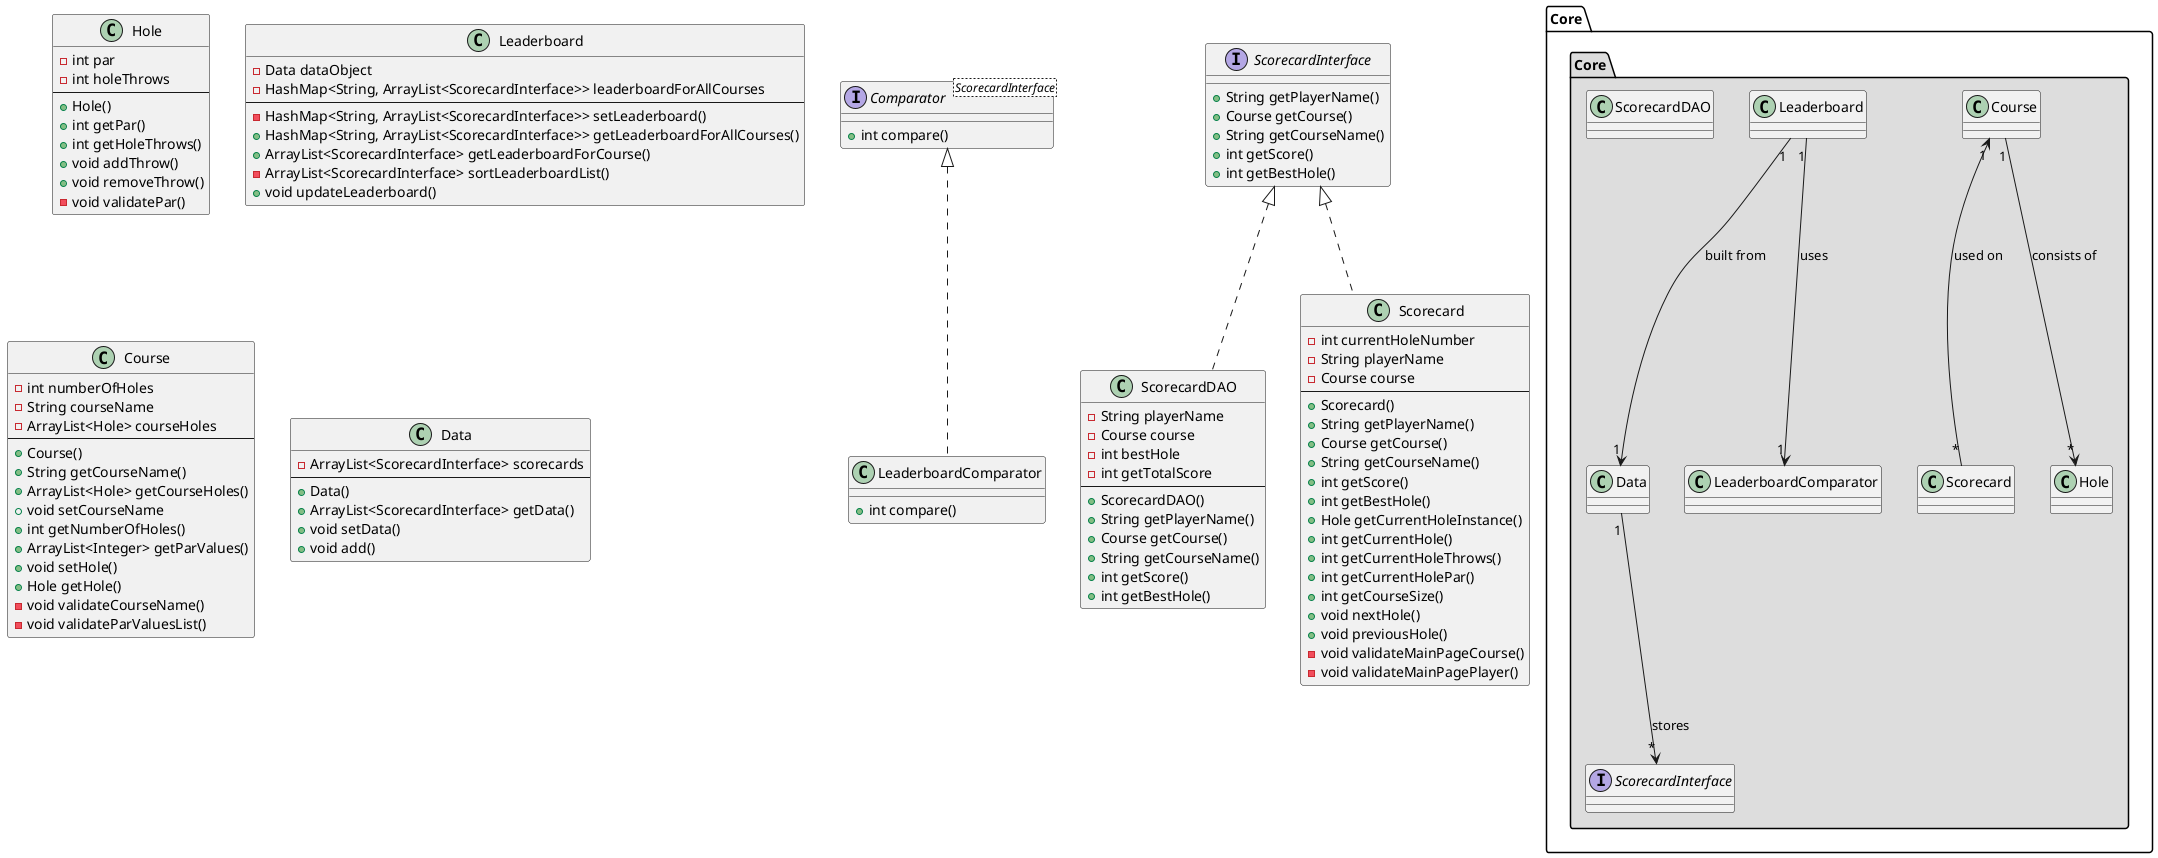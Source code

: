 @startuml class

package "Core.Core" <<folder>> #DDDDDD {
    Data "1"-->"*" ScorecardInterface : stores
    Course "1"<--"*" Scorecard : used on
    Course "1"-->"*" Hole : consists of
    Leaderboard "1"-->"1" Data : built from
    Leaderboard "1"-->"1" LeaderboardComparator : uses
    class ScorecardDAO
    interface ScorecardInterface
}

class Hole{
    - int par
    - int holeThrows
    --
    + Hole()
    + int getPar()
    + int getHoleThrows()
    + void addThrow()
    + void removeThrow()
    - void validatePar()
}

class Leaderboard{
    - Data dataObject
    - HashMap<String, ArrayList<ScorecardInterface>> leaderboardForAllCourses
    --
    - HashMap<String, ArrayList<ScorecardInterface>> setLeaderboard()
    + HashMap<String, ArrayList<ScorecardInterface>> getLeaderboardForAllCourses()
    + ArrayList<ScorecardInterface> getLeaderboardForCourse()
    - ArrayList<ScorecardInterface> sortLeaderboardList()
    + void updateLeaderboard()
}

class LeaderboardComparator implements Comparator{
    + int compare()
}

interface Comparator<ScorecardInterface>{
    + int compare()
}

class ScorecardDAO implements ScorecardInterface{
    - String playerName
    - Course course
    - int bestHole
    - int getTotalScore
    --
    + ScorecardDAO()
    + String getPlayerName()
    + Course getCourse()
    + String getCourseName()
    + int getScore()
    + int getBestHole()
}

interface ScorecardInterface {
    + String getPlayerName()
    + Course getCourse()
    + String getCourseName()
    + int getScore()
    + int getBestHole()
}

Class Scorecard implements ScorecardInterface {
    - int currentHoleNumber
    - String playerName
    - Course course
    --
    + Scorecard()
    + String getPlayerName()
    + Course getCourse()
    + String getCourseName()
    + int getScore()
    + int getBestHole()
    + Hole getCurrentHoleInstance()
    + int getCurrentHole()
    + int getCurrentHoleThrows()
    + int getCurrentHolePar()
    + int getCourseSize()
    + void nextHole()
    + void previousHole()
    - void validateMainPageCourse()
    - void validateMainPagePlayer()
}

class Course{   
    - int numberOfHoles
    - String courseName
    - ArrayList<Hole> courseHoles
    --
    + Course()
    + String getCourseName()
    + ArrayList<Hole> getCourseHoles()
    + void setCourseName
    + int getNumberOfHoles()
    + ArrayList<Integer> getParValues()
    + void setHole()
    + Hole getHole()
    - void validateCourseName()
    - void validateParValuesList()
}

Class Data {
    - ArrayList<ScorecardInterface> scorecards
    --
    + Data()
    + ArrayList<ScorecardInterface> getData()
    + void setData()
    + void add()
}

@enduml
